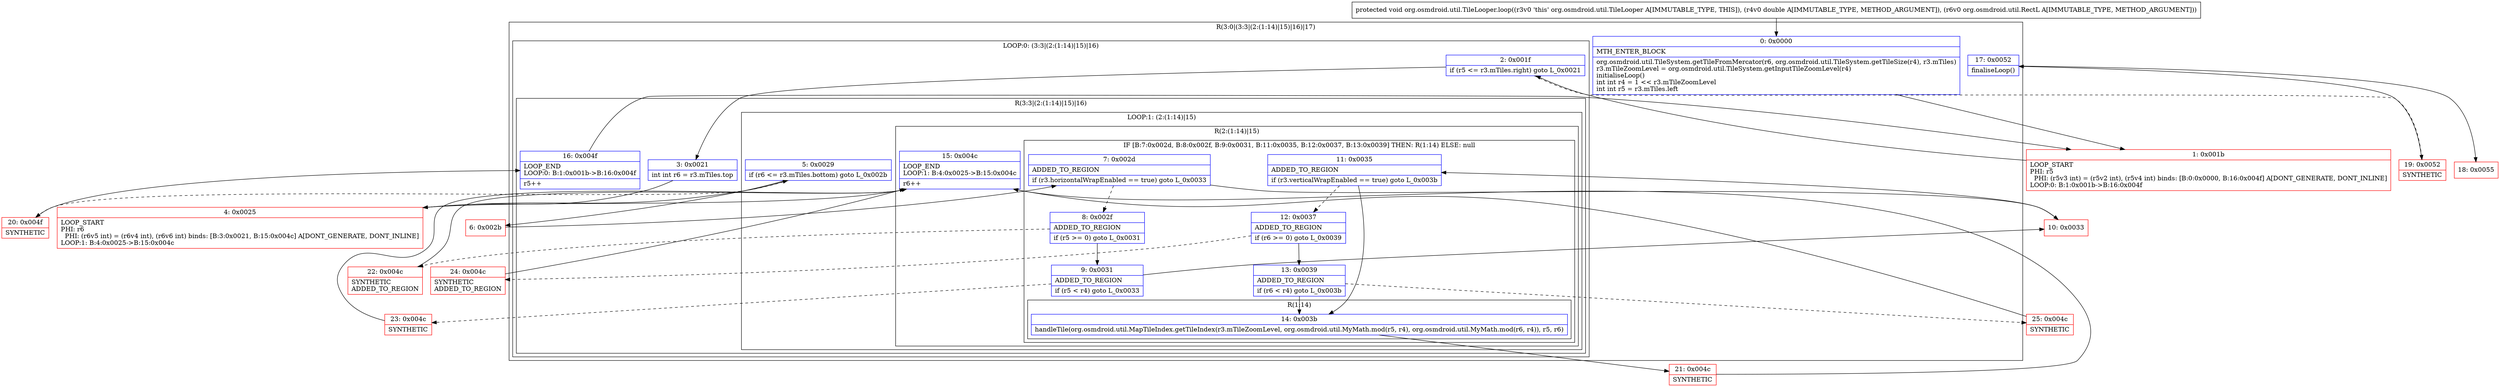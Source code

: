 digraph "CFG fororg.osmdroid.util.TileLooper.loop(DLorg\/osmdroid\/util\/RectL;)V" {
subgraph cluster_Region_2028805126 {
label = "R(3:0|(3:3|(2:(1:14)|15)|16)|17)";
node [shape=record,color=blue];
Node_0 [shape=record,label="{0\:\ 0x0000|MTH_ENTER_BLOCK\l|org.osmdroid.util.TileSystem.getTileFromMercator(r6, org.osmdroid.util.TileSystem.getTileSize(r4), r3.mTiles)\lr3.mTileZoomLevel = org.osmdroid.util.TileSystem.getInputTileZoomLevel(r4)\linitialiseLoop()\lint int r4 = 1 \<\< r3.mTileZoomLevel\lint int r5 = r3.mTiles.left\l}"];
subgraph cluster_LoopRegion_814103840 {
label = "LOOP:0: (3:3|(2:(1:14)|15)|16)";
node [shape=record,color=blue];
Node_2 [shape=record,label="{2\:\ 0x001f|if (r5 \<= r3.mTiles.right) goto L_0x0021\l}"];
subgraph cluster_Region_538647066 {
label = "R(3:3|(2:(1:14)|15)|16)";
node [shape=record,color=blue];
Node_3 [shape=record,label="{3\:\ 0x0021|int int r6 = r3.mTiles.top\l}"];
subgraph cluster_LoopRegion_1092011613 {
label = "LOOP:1: (2:(1:14)|15)";
node [shape=record,color=blue];
Node_5 [shape=record,label="{5\:\ 0x0029|if (r6 \<= r3.mTiles.bottom) goto L_0x002b\l}"];
subgraph cluster_Region_269474931 {
label = "R(2:(1:14)|15)";
node [shape=record,color=blue];
subgraph cluster_IfRegion_1011590368 {
label = "IF [B:7:0x002d, B:8:0x002f, B:9:0x0031, B:11:0x0035, B:12:0x0037, B:13:0x0039] THEN: R(1:14) ELSE: null";
node [shape=record,color=blue];
Node_7 [shape=record,label="{7\:\ 0x002d|ADDED_TO_REGION\l|if (r3.horizontalWrapEnabled == true) goto L_0x0033\l}"];
Node_8 [shape=record,label="{8\:\ 0x002f|ADDED_TO_REGION\l|if (r5 \>= 0) goto L_0x0031\l}"];
Node_9 [shape=record,label="{9\:\ 0x0031|ADDED_TO_REGION\l|if (r5 \< r4) goto L_0x0033\l}"];
Node_11 [shape=record,label="{11\:\ 0x0035|ADDED_TO_REGION\l|if (r3.verticalWrapEnabled == true) goto L_0x003b\l}"];
Node_12 [shape=record,label="{12\:\ 0x0037|ADDED_TO_REGION\l|if (r6 \>= 0) goto L_0x0039\l}"];
Node_13 [shape=record,label="{13\:\ 0x0039|ADDED_TO_REGION\l|if (r6 \< r4) goto L_0x003b\l}"];
subgraph cluster_Region_639564486 {
label = "R(1:14)";
node [shape=record,color=blue];
Node_14 [shape=record,label="{14\:\ 0x003b|handleTile(org.osmdroid.util.MapTileIndex.getTileIndex(r3.mTileZoomLevel, org.osmdroid.util.MyMath.mod(r5, r4), org.osmdroid.util.MyMath.mod(r6, r4)), r5, r6)\l}"];
}
}
Node_15 [shape=record,label="{15\:\ 0x004c|LOOP_END\lLOOP:1: B:4:0x0025\-\>B:15:0x004c\l|r6++\l}"];
}
}
Node_16 [shape=record,label="{16\:\ 0x004f|LOOP_END\lLOOP:0: B:1:0x001b\-\>B:16:0x004f\l|r5++\l}"];
}
}
Node_17 [shape=record,label="{17\:\ 0x0052|finaliseLoop()\l}"];
}
Node_1 [shape=record,color=red,label="{1\:\ 0x001b|LOOP_START\lPHI: r5 \l  PHI: (r5v3 int) = (r5v2 int), (r5v4 int) binds: [B:0:0x0000, B:16:0x004f] A[DONT_GENERATE, DONT_INLINE]\lLOOP:0: B:1:0x001b\-\>B:16:0x004f\l}"];
Node_4 [shape=record,color=red,label="{4\:\ 0x0025|LOOP_START\lPHI: r6 \l  PHI: (r6v5 int) = (r6v4 int), (r6v6 int) binds: [B:3:0x0021, B:15:0x004c] A[DONT_GENERATE, DONT_INLINE]\lLOOP:1: B:4:0x0025\-\>B:15:0x004c\l}"];
Node_6 [shape=record,color=red,label="{6\:\ 0x002b}"];
Node_10 [shape=record,color=red,label="{10\:\ 0x0033}"];
Node_18 [shape=record,color=red,label="{18\:\ 0x0055}"];
Node_19 [shape=record,color=red,label="{19\:\ 0x0052|SYNTHETIC\l}"];
Node_20 [shape=record,color=red,label="{20\:\ 0x004f|SYNTHETIC\l}"];
Node_21 [shape=record,color=red,label="{21\:\ 0x004c|SYNTHETIC\l}"];
Node_22 [shape=record,color=red,label="{22\:\ 0x004c|SYNTHETIC\lADDED_TO_REGION\l}"];
Node_23 [shape=record,color=red,label="{23\:\ 0x004c|SYNTHETIC\l}"];
Node_24 [shape=record,color=red,label="{24\:\ 0x004c|SYNTHETIC\lADDED_TO_REGION\l}"];
Node_25 [shape=record,color=red,label="{25\:\ 0x004c|SYNTHETIC\l}"];
MethodNode[shape=record,label="{protected void org.osmdroid.util.TileLooper.loop((r3v0 'this' org.osmdroid.util.TileLooper A[IMMUTABLE_TYPE, THIS]), (r4v0 double A[IMMUTABLE_TYPE, METHOD_ARGUMENT]), (r6v0 org.osmdroid.util.RectL A[IMMUTABLE_TYPE, METHOD_ARGUMENT])) }"];
MethodNode -> Node_0;
Node_0 -> Node_1;
Node_2 -> Node_3;
Node_2 -> Node_19[style=dashed];
Node_3 -> Node_4;
Node_5 -> Node_6;
Node_5 -> Node_20[style=dashed];
Node_7 -> Node_8[style=dashed];
Node_7 -> Node_10;
Node_8 -> Node_9;
Node_8 -> Node_22[style=dashed];
Node_9 -> Node_10;
Node_9 -> Node_23[style=dashed];
Node_11 -> Node_12[style=dashed];
Node_11 -> Node_14;
Node_12 -> Node_13;
Node_12 -> Node_24[style=dashed];
Node_13 -> Node_14;
Node_13 -> Node_25[style=dashed];
Node_14 -> Node_21;
Node_15 -> Node_4;
Node_16 -> Node_1;
Node_17 -> Node_18;
Node_1 -> Node_2;
Node_4 -> Node_5;
Node_6 -> Node_7;
Node_10 -> Node_11;
Node_19 -> Node_17;
Node_20 -> Node_16;
Node_21 -> Node_15;
Node_22 -> Node_15;
Node_23 -> Node_15;
Node_24 -> Node_15;
Node_25 -> Node_15;
}

